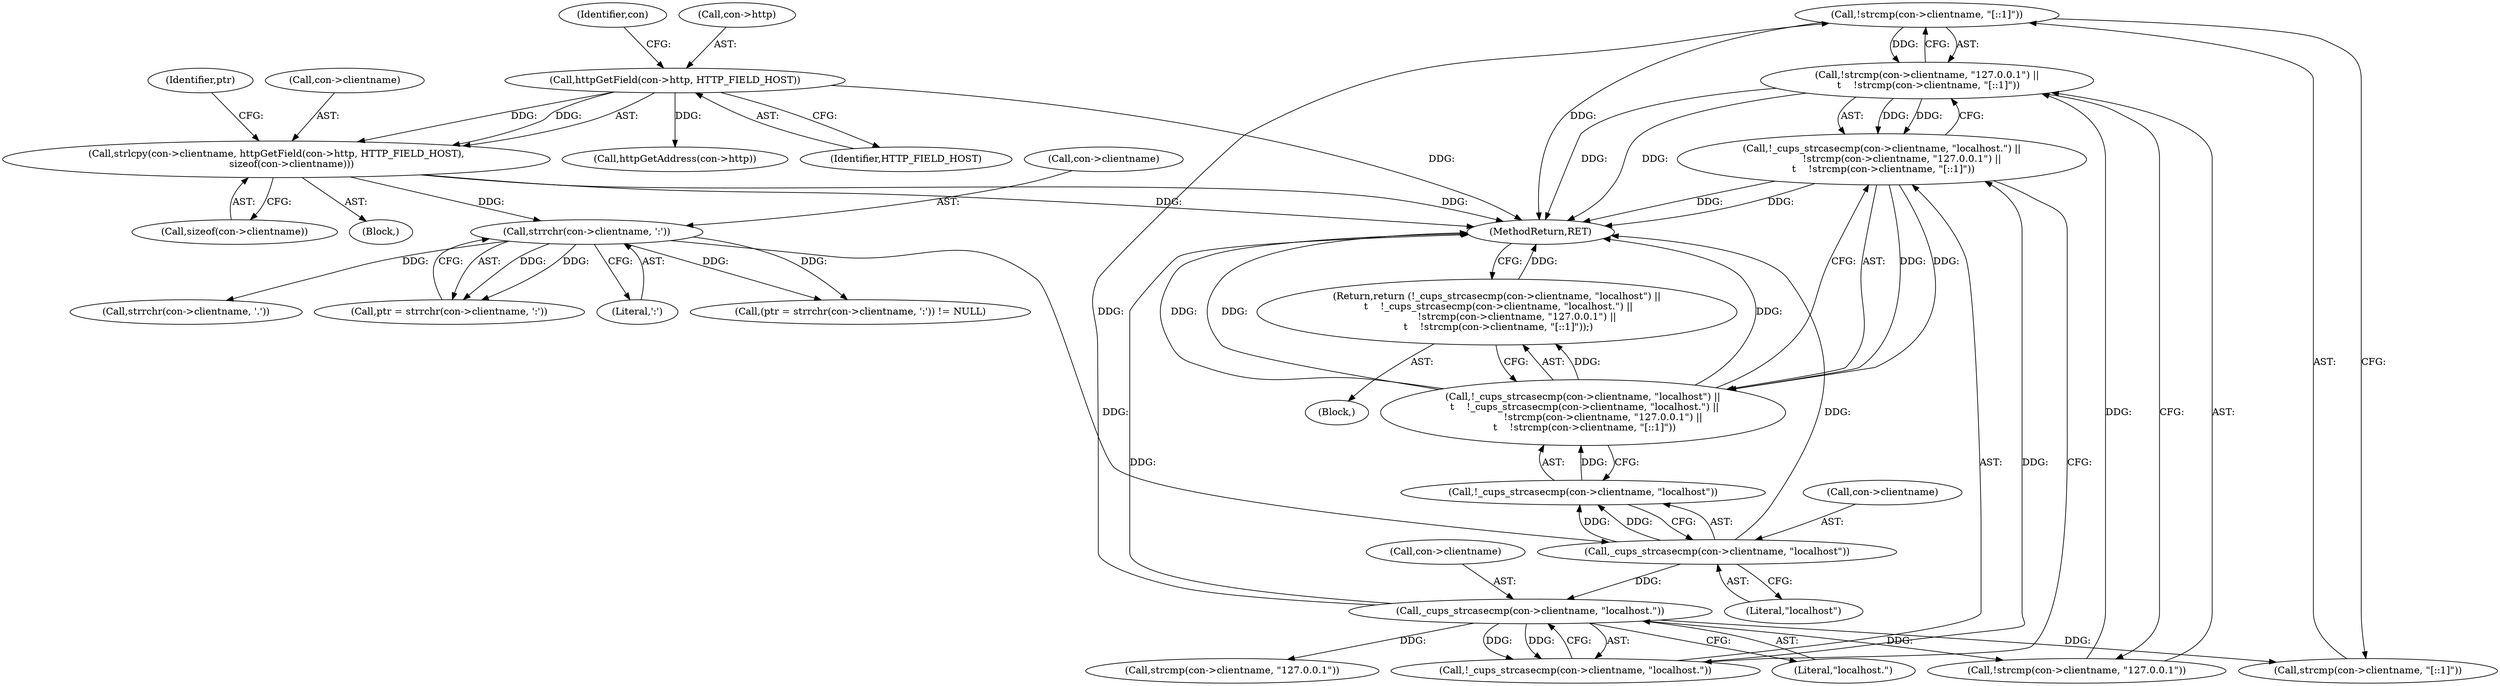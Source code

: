 digraph "0_cups_afa80cb2b457bf8d64f775bed307588610476c41@API" {
"1000205" [label="(Call,!strcmp(con->clientname, \"[::1]\"))"];
"1000193" [label="(Call,_cups_strcasecmp(con->clientname, \"localhost.\"))"];
"1000186" [label="(Call,_cups_strcasecmp(con->clientname, \"localhost\"))"];
"1000146" [label="(Call,strrchr(con->clientname, ':'))"];
"1000128" [label="(Call,strlcpy(con->clientname, httpGetField(con->http, HTTP_FIELD_HOST),\n          sizeof(con->clientname)))"];
"1000132" [label="(Call,httpGetField(con->http, HTTP_FIELD_HOST))"];
"1000198" [label="(Call,!strcmp(con->clientname, \"127.0.0.1\") ||\n \t    !strcmp(con->clientname, \"[::1]\"))"];
"1000191" [label="(Call,!_cups_strcasecmp(con->clientname, \"localhost.\") ||\n             !strcmp(con->clientname, \"127.0.0.1\") ||\n \t    !strcmp(con->clientname, \"[::1]\"))"];
"1000184" [label="(Call,!_cups_strcasecmp(con->clientname, \"localhost\") ||\n \t    !_cups_strcasecmp(con->clientname, \"localhost.\") ||\n             !strcmp(con->clientname, \"127.0.0.1\") ||\n \t    !strcmp(con->clientname, \"[::1]\"))"];
"1000183" [label="(Return,return (!_cups_strcasecmp(con->clientname, \"localhost\") ||\n \t    !_cups_strcasecmp(con->clientname, \"localhost.\") ||\n             !strcmp(con->clientname, \"127.0.0.1\") ||\n \t    !strcmp(con->clientname, \"[::1]\"));)"];
"1000205" [label="(Call,!strcmp(con->clientname, \"[::1]\"))"];
"1000128" [label="(Call,strlcpy(con->clientname, httpGetField(con->http, HTTP_FIELD_HOST),\n          sizeof(con->clientname)))"];
"1000190" [label="(Literal,\"localhost\")"];
"1000185" [label="(Call,!_cups_strcasecmp(con->clientname, \"localhost\"))"];
"1000193" [label="(Call,_cups_strcasecmp(con->clientname, \"localhost.\"))"];
"1000182" [label="(Block,)"];
"1000216" [label="(Call,strrchr(con->clientname, '.'))"];
"1000139" [label="(Identifier,con)"];
"1000206" [label="(Call,strcmp(con->clientname, \"[::1]\"))"];
"1000192" [label="(Call,!_cups_strcasecmp(con->clientname, \"localhost.\"))"];
"1000476" [label="(MethodReturn,RET)"];
"1000187" [label="(Call,con->clientname)"];
"1000200" [label="(Call,strcmp(con->clientname, \"127.0.0.1\"))"];
"1000145" [label="(Identifier,ptr)"];
"1000178" [label="(Call,httpGetAddress(con->http))"];
"1000186" [label="(Call,_cups_strcasecmp(con->clientname, \"localhost\"))"];
"1000144" [label="(Call,ptr = strrchr(con->clientname, ':'))"];
"1000143" [label="(Call,(ptr = strrchr(con->clientname, ':')) != NULL)"];
"1000150" [label="(Literal,':')"];
"1000137" [label="(Call,sizeof(con->clientname))"];
"1000132" [label="(Call,httpGetField(con->http, HTTP_FIELD_HOST))"];
"1000199" [label="(Call,!strcmp(con->clientname, \"127.0.0.1\"))"];
"1000146" [label="(Call,strrchr(con->clientname, ':'))"];
"1000198" [label="(Call,!strcmp(con->clientname, \"127.0.0.1\") ||\n \t    !strcmp(con->clientname, \"[::1]\"))"];
"1000194" [label="(Call,con->clientname)"];
"1000123" [label="(Block,)"];
"1000133" [label="(Call,con->http)"];
"1000191" [label="(Call,!_cups_strcasecmp(con->clientname, \"localhost.\") ||\n             !strcmp(con->clientname, \"127.0.0.1\") ||\n \t    !strcmp(con->clientname, \"[::1]\"))"];
"1000184" [label="(Call,!_cups_strcasecmp(con->clientname, \"localhost\") ||\n \t    !_cups_strcasecmp(con->clientname, \"localhost.\") ||\n             !strcmp(con->clientname, \"127.0.0.1\") ||\n \t    !strcmp(con->clientname, \"[::1]\"))"];
"1000136" [label="(Identifier,HTTP_FIELD_HOST)"];
"1000147" [label="(Call,con->clientname)"];
"1000129" [label="(Call,con->clientname)"];
"1000183" [label="(Return,return (!_cups_strcasecmp(con->clientname, \"localhost\") ||\n \t    !_cups_strcasecmp(con->clientname, \"localhost.\") ||\n             !strcmp(con->clientname, \"127.0.0.1\") ||\n \t    !strcmp(con->clientname, \"[::1]\"));)"];
"1000197" [label="(Literal,\"localhost.\")"];
"1000205" -> "1000198"  [label="AST: "];
"1000205" -> "1000206"  [label="CFG: "];
"1000206" -> "1000205"  [label="AST: "];
"1000198" -> "1000205"  [label="CFG: "];
"1000205" -> "1000476"  [label="DDG: "];
"1000205" -> "1000198"  [label="DDG: "];
"1000193" -> "1000205"  [label="DDG: "];
"1000193" -> "1000192"  [label="AST: "];
"1000193" -> "1000197"  [label="CFG: "];
"1000194" -> "1000193"  [label="AST: "];
"1000197" -> "1000193"  [label="AST: "];
"1000192" -> "1000193"  [label="CFG: "];
"1000193" -> "1000476"  [label="DDG: "];
"1000193" -> "1000192"  [label="DDG: "];
"1000193" -> "1000192"  [label="DDG: "];
"1000186" -> "1000193"  [label="DDG: "];
"1000193" -> "1000199"  [label="DDG: "];
"1000193" -> "1000200"  [label="DDG: "];
"1000193" -> "1000206"  [label="DDG: "];
"1000186" -> "1000185"  [label="AST: "];
"1000186" -> "1000190"  [label="CFG: "];
"1000187" -> "1000186"  [label="AST: "];
"1000190" -> "1000186"  [label="AST: "];
"1000185" -> "1000186"  [label="CFG: "];
"1000186" -> "1000476"  [label="DDG: "];
"1000186" -> "1000185"  [label="DDG: "];
"1000186" -> "1000185"  [label="DDG: "];
"1000146" -> "1000186"  [label="DDG: "];
"1000146" -> "1000144"  [label="AST: "];
"1000146" -> "1000150"  [label="CFG: "];
"1000147" -> "1000146"  [label="AST: "];
"1000150" -> "1000146"  [label="AST: "];
"1000144" -> "1000146"  [label="CFG: "];
"1000146" -> "1000143"  [label="DDG: "];
"1000146" -> "1000143"  [label="DDG: "];
"1000146" -> "1000144"  [label="DDG: "];
"1000146" -> "1000144"  [label="DDG: "];
"1000128" -> "1000146"  [label="DDG: "];
"1000146" -> "1000216"  [label="DDG: "];
"1000128" -> "1000123"  [label="AST: "];
"1000128" -> "1000137"  [label="CFG: "];
"1000129" -> "1000128"  [label="AST: "];
"1000132" -> "1000128"  [label="AST: "];
"1000137" -> "1000128"  [label="AST: "];
"1000145" -> "1000128"  [label="CFG: "];
"1000128" -> "1000476"  [label="DDG: "];
"1000128" -> "1000476"  [label="DDG: "];
"1000132" -> "1000128"  [label="DDG: "];
"1000132" -> "1000128"  [label="DDG: "];
"1000132" -> "1000136"  [label="CFG: "];
"1000133" -> "1000132"  [label="AST: "];
"1000136" -> "1000132"  [label="AST: "];
"1000139" -> "1000132"  [label="CFG: "];
"1000132" -> "1000476"  [label="DDG: "];
"1000132" -> "1000178"  [label="DDG: "];
"1000198" -> "1000191"  [label="AST: "];
"1000198" -> "1000199"  [label="CFG: "];
"1000199" -> "1000198"  [label="AST: "];
"1000191" -> "1000198"  [label="CFG: "];
"1000198" -> "1000476"  [label="DDG: "];
"1000198" -> "1000476"  [label="DDG: "];
"1000198" -> "1000191"  [label="DDG: "];
"1000198" -> "1000191"  [label="DDG: "];
"1000199" -> "1000198"  [label="DDG: "];
"1000191" -> "1000184"  [label="AST: "];
"1000191" -> "1000192"  [label="CFG: "];
"1000192" -> "1000191"  [label="AST: "];
"1000184" -> "1000191"  [label="CFG: "];
"1000191" -> "1000476"  [label="DDG: "];
"1000191" -> "1000476"  [label="DDG: "];
"1000191" -> "1000184"  [label="DDG: "];
"1000191" -> "1000184"  [label="DDG: "];
"1000192" -> "1000191"  [label="DDG: "];
"1000184" -> "1000183"  [label="AST: "];
"1000184" -> "1000185"  [label="CFG: "];
"1000185" -> "1000184"  [label="AST: "];
"1000183" -> "1000184"  [label="CFG: "];
"1000184" -> "1000476"  [label="DDG: "];
"1000184" -> "1000476"  [label="DDG: "];
"1000184" -> "1000476"  [label="DDG: "];
"1000184" -> "1000183"  [label="DDG: "];
"1000185" -> "1000184"  [label="DDG: "];
"1000183" -> "1000182"  [label="AST: "];
"1000476" -> "1000183"  [label="CFG: "];
"1000183" -> "1000476"  [label="DDG: "];
}
